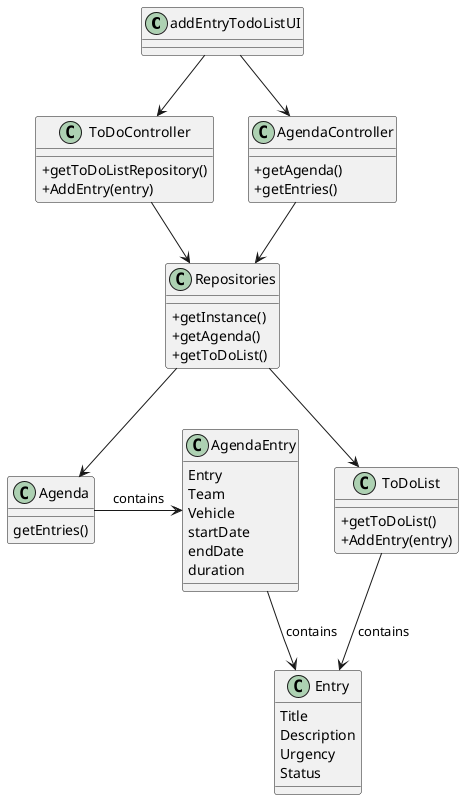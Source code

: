 @startuml
'skinparam monochrome true
skinparam packageStyle rectangle
skinparam shadowing false
skinparam linetype polyline
'skinparam linetype orto

skinparam classAttributeIconSize 0

'left to right direction

class addEntryTodoListUI {
}



class Repositories {
    + getInstance()
    + getAgenda()
    + getToDoList()
}

class ToDoController{
    + getToDoListRepository()
    + AddEntry(entry)
}

class AgendaController{
    + getAgenda()
    + getEntries()
}

class Agenda{
    getEntries()
}

class ToDoList{
    + getToDoList()
    + AddEntry(entry)
}

class Entry{
    Title
    Description
    Urgency
    Status
}

class AgendaEntry{
    Entry
    Team
    Vehicle
    startDate
    endDate
    duration
}

addEntryTodoListUI --> ToDoController
ToDoController --> Repositories
addEntryTodoListUI --> AgendaController
Repositories --> ToDoList
AgendaController --> Repositories
Repositories --> Agenda
AgendaEntry --> Entry: contains
ToDoList --> Entry: contains
Agenda -> AgendaEntry: contains
@enduml